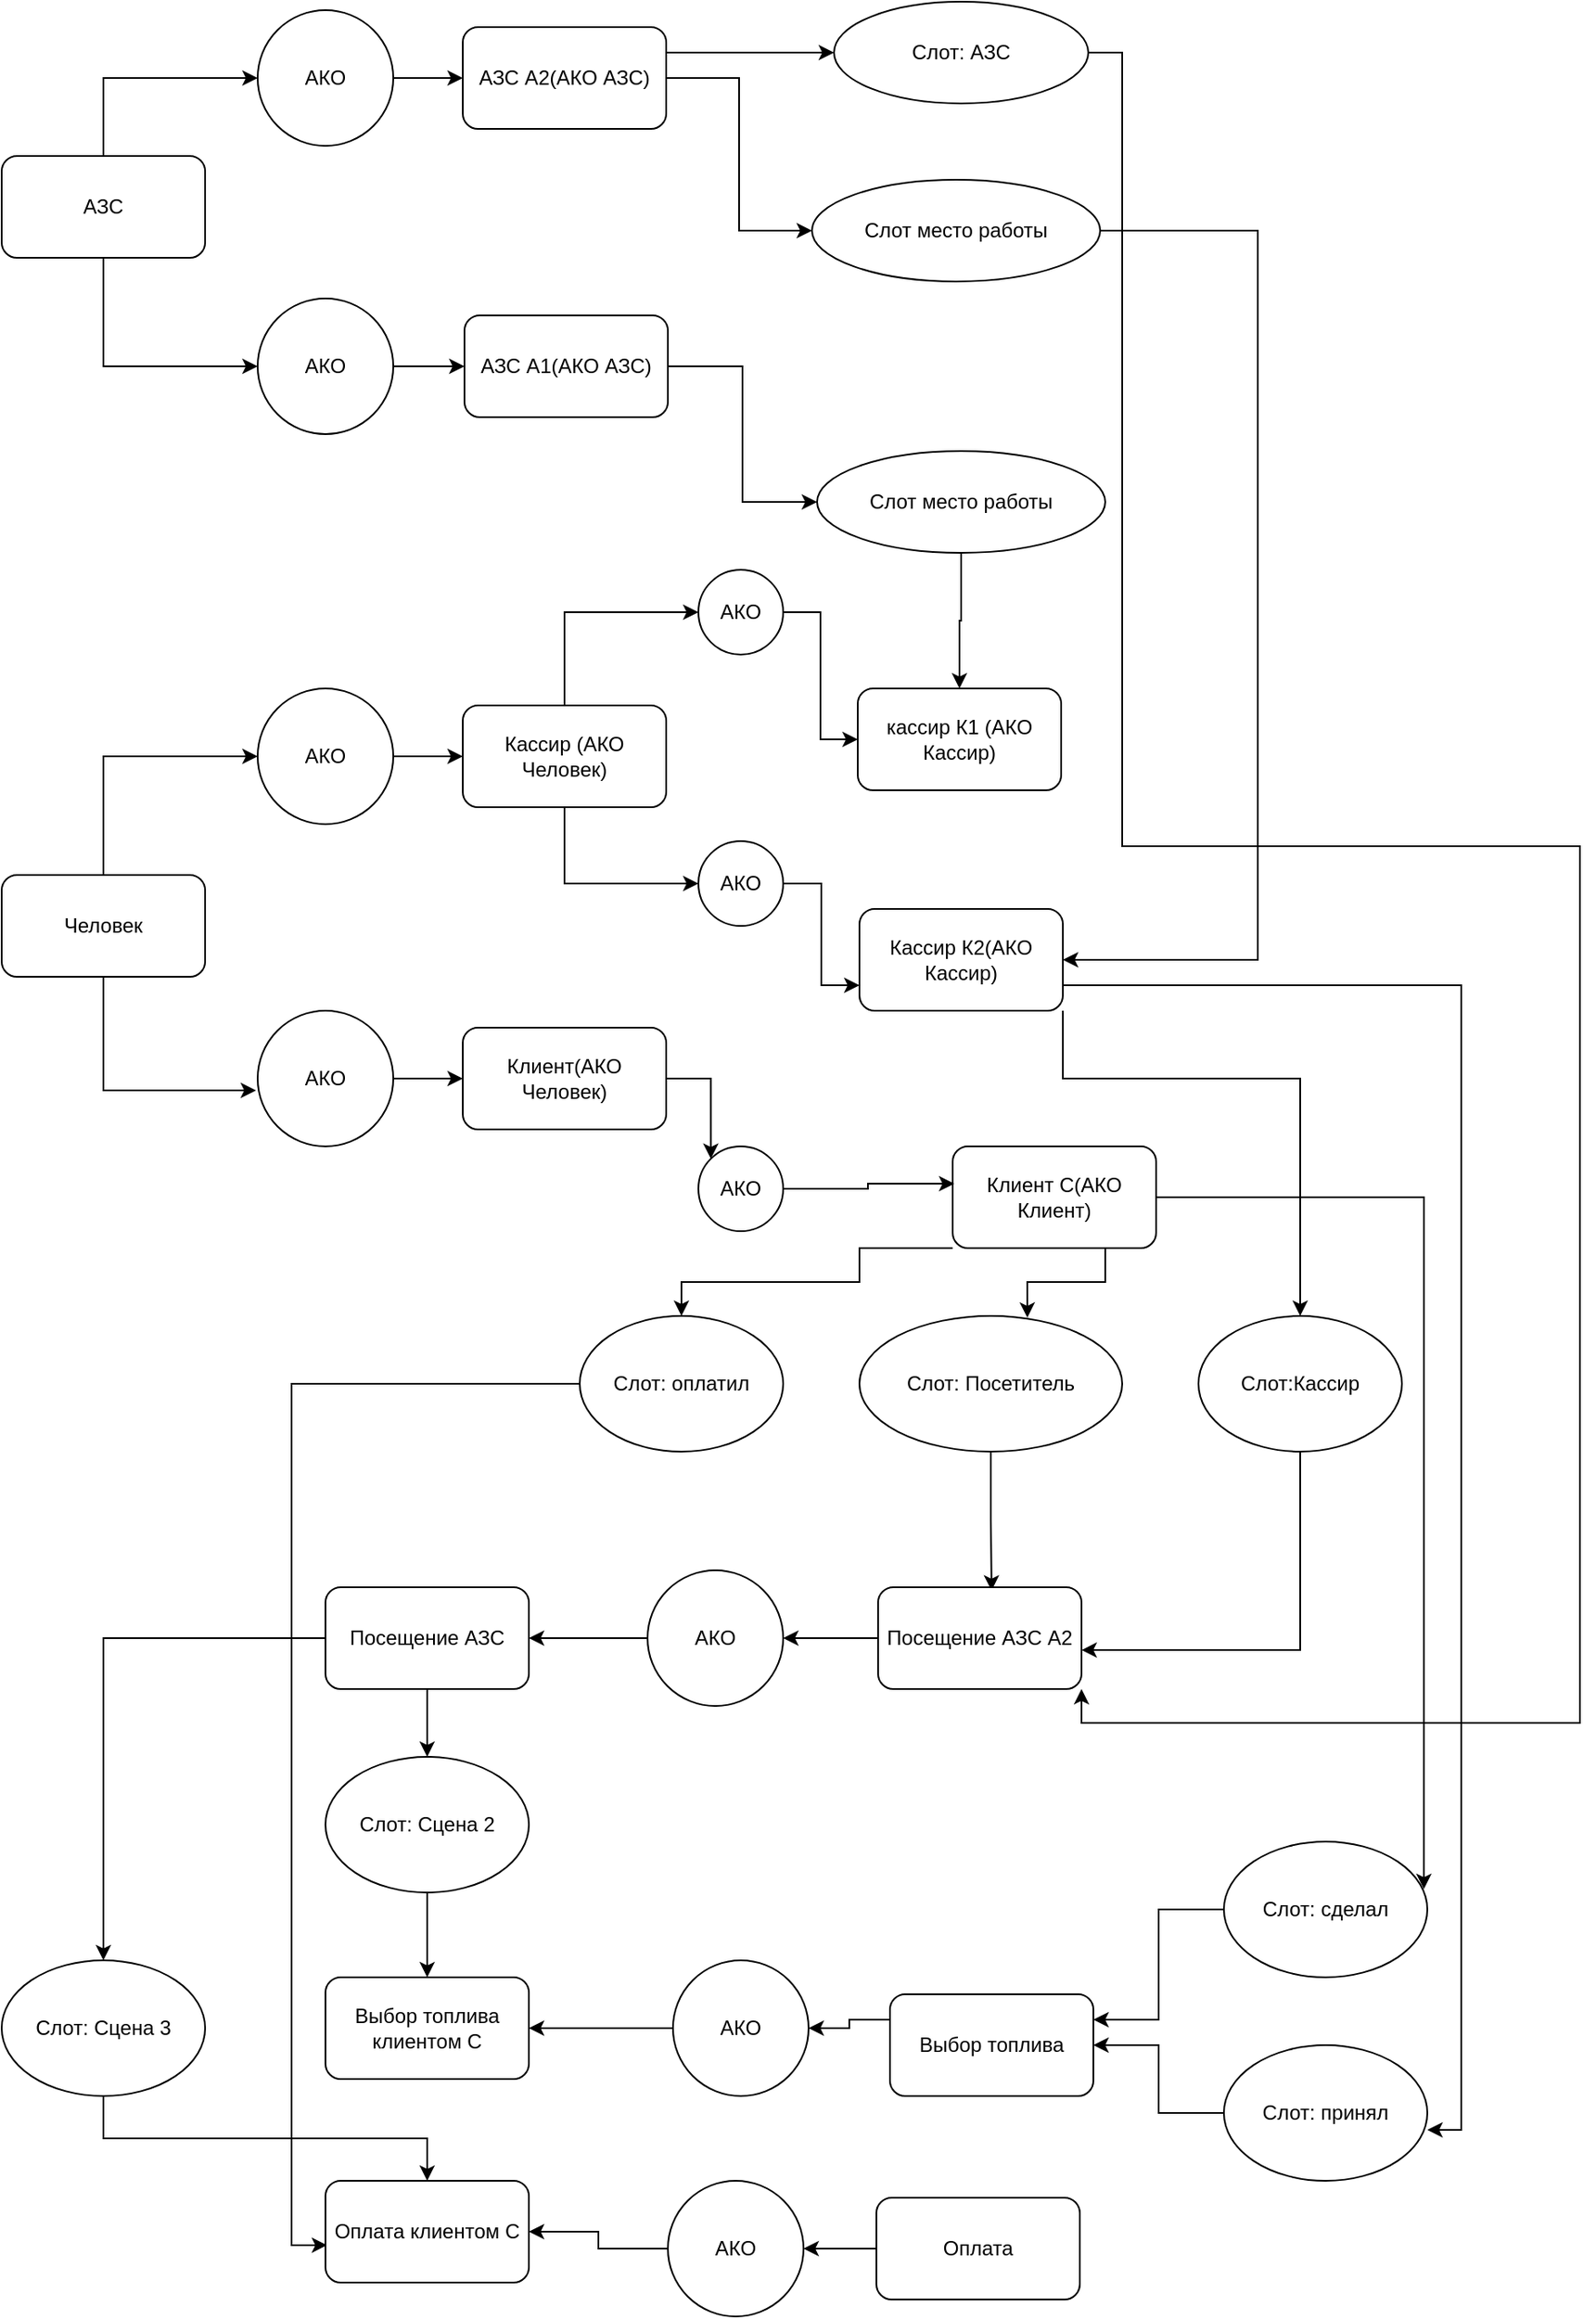 <mxfile version="20.7.4" type="github">
  <diagram id="ozDZWO07p6AlNE-au0m5" name="Страница 1">
    <mxGraphModel dx="1247" dy="764" grid="1" gridSize="10" guides="1" tooltips="1" connect="1" arrows="1" fold="1" page="1" pageScale="1" pageWidth="827" pageHeight="1169" math="0" shadow="0">
      <root>
        <mxCell id="0" />
        <mxCell id="1" parent="0" />
        <mxCell id="1aviFm9XUwX_dFxc_8CU-6" style="edgeStyle=orthogonalEdgeStyle;rounded=0;orthogonalLoop=1;jettySize=auto;html=1;exitX=0.5;exitY=0;exitDx=0;exitDy=0;entryX=0;entryY=0.5;entryDx=0;entryDy=0;" edge="1" parent="1" source="1aviFm9XUwX_dFxc_8CU-1" target="1aviFm9XUwX_dFxc_8CU-2">
          <mxGeometry relative="1" as="geometry" />
        </mxCell>
        <mxCell id="1aviFm9XUwX_dFxc_8CU-12" style="edgeStyle=orthogonalEdgeStyle;rounded=0;orthogonalLoop=1;jettySize=auto;html=1;exitX=0.5;exitY=1;exitDx=0;exitDy=0;entryX=0;entryY=0.5;entryDx=0;entryDy=0;" edge="1" parent="1" source="1aviFm9XUwX_dFxc_8CU-1" target="1aviFm9XUwX_dFxc_8CU-3">
          <mxGeometry relative="1" as="geometry" />
        </mxCell>
        <mxCell id="1aviFm9XUwX_dFxc_8CU-1" value="АЗС" style="rounded=1;whiteSpace=wrap;html=1;" vertex="1" parent="1">
          <mxGeometry x="129" y="196" width="120" height="60" as="geometry" />
        </mxCell>
        <mxCell id="1aviFm9XUwX_dFxc_8CU-8" style="edgeStyle=orthogonalEdgeStyle;rounded=0;orthogonalLoop=1;jettySize=auto;html=1;exitX=1;exitY=0.5;exitDx=0;exitDy=0;entryX=0;entryY=0.5;entryDx=0;entryDy=0;" edge="1" parent="1" source="1aviFm9XUwX_dFxc_8CU-2" target="1aviFm9XUwX_dFxc_8CU-4">
          <mxGeometry relative="1" as="geometry" />
        </mxCell>
        <mxCell id="1aviFm9XUwX_dFxc_8CU-2" value="АКО" style="ellipse;whiteSpace=wrap;html=1;aspect=fixed;" vertex="1" parent="1">
          <mxGeometry x="280" y="110" width="80" height="80" as="geometry" />
        </mxCell>
        <mxCell id="1aviFm9XUwX_dFxc_8CU-11" style="edgeStyle=orthogonalEdgeStyle;rounded=0;orthogonalLoop=1;jettySize=auto;html=1;exitX=1;exitY=0.5;exitDx=0;exitDy=0;" edge="1" parent="1" source="1aviFm9XUwX_dFxc_8CU-3" target="1aviFm9XUwX_dFxc_8CU-5">
          <mxGeometry relative="1" as="geometry" />
        </mxCell>
        <mxCell id="1aviFm9XUwX_dFxc_8CU-3" value="АКО" style="ellipse;whiteSpace=wrap;html=1;aspect=fixed;" vertex="1" parent="1">
          <mxGeometry x="280" y="280" width="80" height="80" as="geometry" />
        </mxCell>
        <mxCell id="1aviFm9XUwX_dFxc_8CU-38" style="edgeStyle=orthogonalEdgeStyle;rounded=0;orthogonalLoop=1;jettySize=auto;html=1;exitX=1;exitY=0.25;exitDx=0;exitDy=0;" edge="1" parent="1" source="1aviFm9XUwX_dFxc_8CU-4" target="1aviFm9XUwX_dFxc_8CU-13">
          <mxGeometry relative="1" as="geometry" />
        </mxCell>
        <mxCell id="1aviFm9XUwX_dFxc_8CU-39" style="edgeStyle=orthogonalEdgeStyle;rounded=0;orthogonalLoop=1;jettySize=auto;html=1;exitX=1;exitY=0.5;exitDx=0;exitDy=0;entryX=0;entryY=0.5;entryDx=0;entryDy=0;" edge="1" parent="1" source="1aviFm9XUwX_dFxc_8CU-4" target="1aviFm9XUwX_dFxc_8CU-14">
          <mxGeometry relative="1" as="geometry" />
        </mxCell>
        <mxCell id="1aviFm9XUwX_dFxc_8CU-4" value="АЗС А2(АКО АЗС)" style="rounded=1;whiteSpace=wrap;html=1;" vertex="1" parent="1">
          <mxGeometry x="401" y="120" width="120" height="60" as="geometry" />
        </mxCell>
        <mxCell id="1aviFm9XUwX_dFxc_8CU-40" style="edgeStyle=orthogonalEdgeStyle;rounded=0;orthogonalLoop=1;jettySize=auto;html=1;exitX=1;exitY=0.5;exitDx=0;exitDy=0;entryX=0;entryY=0.5;entryDx=0;entryDy=0;" edge="1" parent="1" source="1aviFm9XUwX_dFxc_8CU-5" target="1aviFm9XUwX_dFxc_8CU-15">
          <mxGeometry relative="1" as="geometry" />
        </mxCell>
        <mxCell id="1aviFm9XUwX_dFxc_8CU-5" value="АЗС А1(АКО АЗС)" style="rounded=1;whiteSpace=wrap;html=1;" vertex="1" parent="1">
          <mxGeometry x="402" y="290" width="120" height="60" as="geometry" />
        </mxCell>
        <mxCell id="1aviFm9XUwX_dFxc_8CU-79" style="edgeStyle=orthogonalEdgeStyle;rounded=0;orthogonalLoop=1;jettySize=auto;html=1;exitX=1;exitY=0.5;exitDx=0;exitDy=0;entryX=1;entryY=1;entryDx=0;entryDy=0;" edge="1" parent="1" source="1aviFm9XUwX_dFxc_8CU-13" target="1aviFm9XUwX_dFxc_8CU-47">
          <mxGeometry relative="1" as="geometry">
            <Array as="points">
              <mxPoint x="790" y="135" />
              <mxPoint x="790" y="603" />
              <mxPoint x="1060" y="603" />
              <mxPoint x="1060" y="1120" />
              <mxPoint x="766" y="1120" />
            </Array>
          </mxGeometry>
        </mxCell>
        <mxCell id="1aviFm9XUwX_dFxc_8CU-13" value="Слот: АЗС" style="ellipse;whiteSpace=wrap;html=1;" vertex="1" parent="1">
          <mxGeometry x="620" y="105" width="150" height="60" as="geometry" />
        </mxCell>
        <mxCell id="1aviFm9XUwX_dFxc_8CU-41" style="edgeStyle=orthogonalEdgeStyle;rounded=0;orthogonalLoop=1;jettySize=auto;html=1;exitX=1;exitY=0.5;exitDx=0;exitDy=0;entryX=1;entryY=0.5;entryDx=0;entryDy=0;" edge="1" parent="1" source="1aviFm9XUwX_dFxc_8CU-14" target="1aviFm9XUwX_dFxc_8CU-17">
          <mxGeometry relative="1" as="geometry">
            <Array as="points">
              <mxPoint x="870" y="240" />
              <mxPoint x="870" y="670" />
            </Array>
          </mxGeometry>
        </mxCell>
        <mxCell id="1aviFm9XUwX_dFxc_8CU-14" value="Слот место работы" style="ellipse;whiteSpace=wrap;html=1;" vertex="1" parent="1">
          <mxGeometry x="607" y="210" width="170" height="60" as="geometry" />
        </mxCell>
        <mxCell id="1aviFm9XUwX_dFxc_8CU-82" style="edgeStyle=orthogonalEdgeStyle;rounded=0;orthogonalLoop=1;jettySize=auto;html=1;exitX=0.5;exitY=1;exitDx=0;exitDy=0;entryX=0.5;entryY=0;entryDx=0;entryDy=0;" edge="1" parent="1" source="1aviFm9XUwX_dFxc_8CU-15" target="1aviFm9XUwX_dFxc_8CU-16">
          <mxGeometry relative="1" as="geometry" />
        </mxCell>
        <mxCell id="1aviFm9XUwX_dFxc_8CU-15" value="Слот место работы" style="ellipse;whiteSpace=wrap;html=1;" vertex="1" parent="1">
          <mxGeometry x="610" y="370" width="170" height="60" as="geometry" />
        </mxCell>
        <mxCell id="1aviFm9XUwX_dFxc_8CU-16" value="кассир К1 (АКО Кассир)" style="rounded=1;whiteSpace=wrap;html=1;" vertex="1" parent="1">
          <mxGeometry x="634" y="510" width="120" height="60" as="geometry" />
        </mxCell>
        <mxCell id="1aviFm9XUwX_dFxc_8CU-75" style="edgeStyle=orthogonalEdgeStyle;rounded=0;orthogonalLoop=1;jettySize=auto;html=1;exitX=1;exitY=0.75;exitDx=0;exitDy=0;entryX=1;entryY=0.625;entryDx=0;entryDy=0;entryPerimeter=0;" edge="1" parent="1" source="1aviFm9XUwX_dFxc_8CU-17" target="1aviFm9XUwX_dFxc_8CU-65">
          <mxGeometry relative="1" as="geometry" />
        </mxCell>
        <mxCell id="1aviFm9XUwX_dFxc_8CU-77" style="edgeStyle=orthogonalEdgeStyle;rounded=0;orthogonalLoop=1;jettySize=auto;html=1;exitX=1;exitY=1;exitDx=0;exitDy=0;entryX=0.5;entryY=0;entryDx=0;entryDy=0;" edge="1" parent="1" source="1aviFm9XUwX_dFxc_8CU-17" target="1aviFm9XUwX_dFxc_8CU-46">
          <mxGeometry relative="1" as="geometry">
            <Array as="points">
              <mxPoint x="755" y="740" />
              <mxPoint x="895" y="740" />
            </Array>
          </mxGeometry>
        </mxCell>
        <mxCell id="1aviFm9XUwX_dFxc_8CU-17" value="Кассир К2(АКО Кассир)" style="rounded=1;whiteSpace=wrap;html=1;" vertex="1" parent="1">
          <mxGeometry x="635" y="640" width="120" height="60" as="geometry" />
        </mxCell>
        <mxCell id="1aviFm9XUwX_dFxc_8CU-50" style="edgeStyle=orthogonalEdgeStyle;rounded=0;orthogonalLoop=1;jettySize=auto;html=1;exitX=0.75;exitY=1;exitDx=0;exitDy=0;entryX=0.639;entryY=0.013;entryDx=0;entryDy=0;entryPerimeter=0;" edge="1" parent="1" source="1aviFm9XUwX_dFxc_8CU-18" target="1aviFm9XUwX_dFxc_8CU-42">
          <mxGeometry relative="1" as="geometry" />
        </mxCell>
        <mxCell id="1aviFm9XUwX_dFxc_8CU-51" style="edgeStyle=orthogonalEdgeStyle;rounded=0;orthogonalLoop=1;jettySize=auto;html=1;exitX=0;exitY=1;exitDx=0;exitDy=0;" edge="1" parent="1" source="1aviFm9XUwX_dFxc_8CU-18" target="1aviFm9XUwX_dFxc_8CU-45">
          <mxGeometry relative="1" as="geometry">
            <Array as="points">
              <mxPoint x="635" y="860" />
              <mxPoint x="530" y="860" />
            </Array>
          </mxGeometry>
        </mxCell>
        <mxCell id="1aviFm9XUwX_dFxc_8CU-76" style="edgeStyle=orthogonalEdgeStyle;rounded=0;orthogonalLoop=1;jettySize=auto;html=1;entryX=0.983;entryY=0.35;entryDx=0;entryDy=0;entryPerimeter=0;" edge="1" parent="1" source="1aviFm9XUwX_dFxc_8CU-18" target="1aviFm9XUwX_dFxc_8CU-64">
          <mxGeometry relative="1" as="geometry" />
        </mxCell>
        <mxCell id="1aviFm9XUwX_dFxc_8CU-18" value="Клиент С(АКО Клиент)" style="rounded=1;whiteSpace=wrap;html=1;" vertex="1" parent="1">
          <mxGeometry x="690" y="780" width="120" height="60" as="geometry" />
        </mxCell>
        <mxCell id="1aviFm9XUwX_dFxc_8CU-27" style="edgeStyle=orthogonalEdgeStyle;rounded=0;orthogonalLoop=1;jettySize=auto;html=1;exitX=0.5;exitY=0;exitDx=0;exitDy=0;entryX=0;entryY=0.5;entryDx=0;entryDy=0;" edge="1" parent="1" source="1aviFm9XUwX_dFxc_8CU-19" target="1aviFm9XUwX_dFxc_8CU-20">
          <mxGeometry relative="1" as="geometry" />
        </mxCell>
        <mxCell id="1aviFm9XUwX_dFxc_8CU-28" style="edgeStyle=orthogonalEdgeStyle;rounded=0;orthogonalLoop=1;jettySize=auto;html=1;exitX=0.5;exitY=1;exitDx=0;exitDy=0;entryX=-0.012;entryY=0.588;entryDx=0;entryDy=0;entryPerimeter=0;" edge="1" parent="1" source="1aviFm9XUwX_dFxc_8CU-19" target="1aviFm9XUwX_dFxc_8CU-21">
          <mxGeometry relative="1" as="geometry" />
        </mxCell>
        <mxCell id="1aviFm9XUwX_dFxc_8CU-19" value="Человек" style="rounded=1;whiteSpace=wrap;html=1;" vertex="1" parent="1">
          <mxGeometry x="129" y="620" width="120" height="60" as="geometry" />
        </mxCell>
        <mxCell id="1aviFm9XUwX_dFxc_8CU-29" style="edgeStyle=orthogonalEdgeStyle;rounded=0;orthogonalLoop=1;jettySize=auto;html=1;exitX=1;exitY=0.5;exitDx=0;exitDy=0;" edge="1" parent="1" source="1aviFm9XUwX_dFxc_8CU-20" target="1aviFm9XUwX_dFxc_8CU-22">
          <mxGeometry relative="1" as="geometry" />
        </mxCell>
        <mxCell id="1aviFm9XUwX_dFxc_8CU-20" value="АКО" style="ellipse;whiteSpace=wrap;html=1;aspect=fixed;" vertex="1" parent="1">
          <mxGeometry x="280" y="510" width="80" height="80" as="geometry" />
        </mxCell>
        <mxCell id="1aviFm9XUwX_dFxc_8CU-30" style="edgeStyle=orthogonalEdgeStyle;rounded=0;orthogonalLoop=1;jettySize=auto;html=1;exitX=1;exitY=0.5;exitDx=0;exitDy=0;entryX=0;entryY=0.5;entryDx=0;entryDy=0;" edge="1" parent="1" source="1aviFm9XUwX_dFxc_8CU-21" target="1aviFm9XUwX_dFxc_8CU-23">
          <mxGeometry relative="1" as="geometry" />
        </mxCell>
        <mxCell id="1aviFm9XUwX_dFxc_8CU-21" value="АКО" style="ellipse;whiteSpace=wrap;html=1;aspect=fixed;" vertex="1" parent="1">
          <mxGeometry x="280" y="700" width="80" height="80" as="geometry" />
        </mxCell>
        <mxCell id="1aviFm9XUwX_dFxc_8CU-31" style="edgeStyle=orthogonalEdgeStyle;rounded=0;orthogonalLoop=1;jettySize=auto;html=1;exitX=0.5;exitY=0;exitDx=0;exitDy=0;entryX=0;entryY=0.5;entryDx=0;entryDy=0;" edge="1" parent="1" source="1aviFm9XUwX_dFxc_8CU-22" target="1aviFm9XUwX_dFxc_8CU-24">
          <mxGeometry relative="1" as="geometry" />
        </mxCell>
        <mxCell id="1aviFm9XUwX_dFxc_8CU-32" style="edgeStyle=orthogonalEdgeStyle;rounded=0;orthogonalLoop=1;jettySize=auto;html=1;exitX=0.5;exitY=1;exitDx=0;exitDy=0;entryX=0;entryY=0.5;entryDx=0;entryDy=0;" edge="1" parent="1" source="1aviFm9XUwX_dFxc_8CU-22" target="1aviFm9XUwX_dFxc_8CU-25">
          <mxGeometry relative="1" as="geometry" />
        </mxCell>
        <mxCell id="1aviFm9XUwX_dFxc_8CU-22" value="Кассир (АКО Человек)" style="rounded=1;whiteSpace=wrap;html=1;" vertex="1" parent="1">
          <mxGeometry x="401" y="520" width="120" height="60" as="geometry" />
        </mxCell>
        <mxCell id="1aviFm9XUwX_dFxc_8CU-33" style="edgeStyle=orthogonalEdgeStyle;rounded=0;orthogonalLoop=1;jettySize=auto;html=1;exitX=1;exitY=0.5;exitDx=0;exitDy=0;entryX=0;entryY=0;entryDx=0;entryDy=0;" edge="1" parent="1" source="1aviFm9XUwX_dFxc_8CU-23" target="1aviFm9XUwX_dFxc_8CU-26">
          <mxGeometry relative="1" as="geometry" />
        </mxCell>
        <mxCell id="1aviFm9XUwX_dFxc_8CU-23" value="Клиент(АКО Человек)" style="rounded=1;whiteSpace=wrap;html=1;" vertex="1" parent="1">
          <mxGeometry x="401" y="710" width="120" height="60" as="geometry" />
        </mxCell>
        <mxCell id="1aviFm9XUwX_dFxc_8CU-36" style="edgeStyle=orthogonalEdgeStyle;rounded=0;orthogonalLoop=1;jettySize=auto;html=1;exitX=1;exitY=0.5;exitDx=0;exitDy=0;entryX=0;entryY=0.5;entryDx=0;entryDy=0;" edge="1" parent="1" source="1aviFm9XUwX_dFxc_8CU-24" target="1aviFm9XUwX_dFxc_8CU-16">
          <mxGeometry relative="1" as="geometry" />
        </mxCell>
        <mxCell id="1aviFm9XUwX_dFxc_8CU-24" value="АКО" style="ellipse;whiteSpace=wrap;html=1;aspect=fixed;" vertex="1" parent="1">
          <mxGeometry x="540" y="440" width="50" height="50" as="geometry" />
        </mxCell>
        <mxCell id="1aviFm9XUwX_dFxc_8CU-37" style="edgeStyle=orthogonalEdgeStyle;rounded=0;orthogonalLoop=1;jettySize=auto;html=1;exitX=1;exitY=0.5;exitDx=0;exitDy=0;entryX=0;entryY=0.75;entryDx=0;entryDy=0;" edge="1" parent="1" source="1aviFm9XUwX_dFxc_8CU-25" target="1aviFm9XUwX_dFxc_8CU-17">
          <mxGeometry relative="1" as="geometry" />
        </mxCell>
        <mxCell id="1aviFm9XUwX_dFxc_8CU-25" value="АКО" style="ellipse;whiteSpace=wrap;html=1;aspect=fixed;" vertex="1" parent="1">
          <mxGeometry x="540" y="600" width="50" height="50" as="geometry" />
        </mxCell>
        <mxCell id="1aviFm9XUwX_dFxc_8CU-35" style="edgeStyle=orthogonalEdgeStyle;rounded=0;orthogonalLoop=1;jettySize=auto;html=1;exitX=1;exitY=0.5;exitDx=0;exitDy=0;entryX=0.008;entryY=0.367;entryDx=0;entryDy=0;entryPerimeter=0;" edge="1" parent="1" source="1aviFm9XUwX_dFxc_8CU-26" target="1aviFm9XUwX_dFxc_8CU-18">
          <mxGeometry relative="1" as="geometry" />
        </mxCell>
        <mxCell id="1aviFm9XUwX_dFxc_8CU-26" value="АКО" style="ellipse;whiteSpace=wrap;html=1;aspect=fixed;" vertex="1" parent="1">
          <mxGeometry x="540" y="780" width="50" height="50" as="geometry" />
        </mxCell>
        <mxCell id="1aviFm9XUwX_dFxc_8CU-53" style="edgeStyle=orthogonalEdgeStyle;rounded=0;orthogonalLoop=1;jettySize=auto;html=1;exitX=0.5;exitY=1;exitDx=0;exitDy=0;entryX=0.558;entryY=0.033;entryDx=0;entryDy=0;entryPerimeter=0;" edge="1" parent="1" source="1aviFm9XUwX_dFxc_8CU-42" target="1aviFm9XUwX_dFxc_8CU-47">
          <mxGeometry relative="1" as="geometry" />
        </mxCell>
        <mxCell id="1aviFm9XUwX_dFxc_8CU-42" value="Слот: Посетитель" style="ellipse;whiteSpace=wrap;html=1;" vertex="1" parent="1">
          <mxGeometry x="635" y="880" width="155" height="80" as="geometry" />
        </mxCell>
        <mxCell id="1aviFm9XUwX_dFxc_8CU-66" style="edgeStyle=orthogonalEdgeStyle;rounded=0;orthogonalLoop=1;jettySize=auto;html=1;exitX=0;exitY=0.5;exitDx=0;exitDy=0;entryX=0.008;entryY=0.633;entryDx=0;entryDy=0;entryPerimeter=0;" edge="1" parent="1" source="1aviFm9XUwX_dFxc_8CU-45" target="1aviFm9XUwX_dFxc_8CU-59">
          <mxGeometry relative="1" as="geometry" />
        </mxCell>
        <mxCell id="1aviFm9XUwX_dFxc_8CU-45" value="Слот: оплатил" style="ellipse;whiteSpace=wrap;html=1;" vertex="1" parent="1">
          <mxGeometry x="470" y="880" width="120" height="80" as="geometry" />
        </mxCell>
        <mxCell id="1aviFm9XUwX_dFxc_8CU-78" style="edgeStyle=orthogonalEdgeStyle;rounded=0;orthogonalLoop=1;jettySize=auto;html=1;exitX=0.5;exitY=1;exitDx=0;exitDy=0;entryX=1;entryY=0.617;entryDx=0;entryDy=0;entryPerimeter=0;" edge="1" parent="1" source="1aviFm9XUwX_dFxc_8CU-46" target="1aviFm9XUwX_dFxc_8CU-47">
          <mxGeometry relative="1" as="geometry" />
        </mxCell>
        <mxCell id="1aviFm9XUwX_dFxc_8CU-46" value="Слот:Кассир" style="ellipse;whiteSpace=wrap;html=1;" vertex="1" parent="1">
          <mxGeometry x="835" y="880" width="120" height="80" as="geometry" />
        </mxCell>
        <mxCell id="1aviFm9XUwX_dFxc_8CU-54" style="edgeStyle=orthogonalEdgeStyle;rounded=0;orthogonalLoop=1;jettySize=auto;html=1;exitX=0;exitY=0.5;exitDx=0;exitDy=0;entryX=1;entryY=0.5;entryDx=0;entryDy=0;" edge="1" parent="1" source="1aviFm9XUwX_dFxc_8CU-47" target="1aviFm9XUwX_dFxc_8CU-48">
          <mxGeometry relative="1" as="geometry" />
        </mxCell>
        <mxCell id="1aviFm9XUwX_dFxc_8CU-47" value="Посещение АЗС А2" style="rounded=1;whiteSpace=wrap;html=1;" vertex="1" parent="1">
          <mxGeometry x="646" y="1040" width="120" height="60" as="geometry" />
        </mxCell>
        <mxCell id="1aviFm9XUwX_dFxc_8CU-55" style="edgeStyle=orthogonalEdgeStyle;rounded=0;orthogonalLoop=1;jettySize=auto;html=1;exitX=0;exitY=0.5;exitDx=0;exitDy=0;entryX=1;entryY=0.5;entryDx=0;entryDy=0;" edge="1" parent="1" source="1aviFm9XUwX_dFxc_8CU-48" target="1aviFm9XUwX_dFxc_8CU-49">
          <mxGeometry relative="1" as="geometry" />
        </mxCell>
        <mxCell id="1aviFm9XUwX_dFxc_8CU-48" value="АКО" style="ellipse;whiteSpace=wrap;html=1;aspect=fixed;" vertex="1" parent="1">
          <mxGeometry x="510" y="1030" width="80" height="80" as="geometry" />
        </mxCell>
        <mxCell id="1aviFm9XUwX_dFxc_8CU-67" style="edgeStyle=orthogonalEdgeStyle;rounded=0;orthogonalLoop=1;jettySize=auto;html=1;exitX=0;exitY=0.5;exitDx=0;exitDy=0;" edge="1" parent="1" source="1aviFm9XUwX_dFxc_8CU-49" target="1aviFm9XUwX_dFxc_8CU-58">
          <mxGeometry relative="1" as="geometry" />
        </mxCell>
        <mxCell id="1aviFm9XUwX_dFxc_8CU-80" style="edgeStyle=orthogonalEdgeStyle;rounded=0;orthogonalLoop=1;jettySize=auto;html=1;exitX=0.5;exitY=1;exitDx=0;exitDy=0;entryX=0.5;entryY=0;entryDx=0;entryDy=0;" edge="1" parent="1" source="1aviFm9XUwX_dFxc_8CU-49" target="1aviFm9XUwX_dFxc_8CU-56">
          <mxGeometry relative="1" as="geometry" />
        </mxCell>
        <mxCell id="1aviFm9XUwX_dFxc_8CU-49" value="Посещение АЗС" style="rounded=1;whiteSpace=wrap;html=1;" vertex="1" parent="1">
          <mxGeometry x="320" y="1040" width="120" height="60" as="geometry" />
        </mxCell>
        <mxCell id="1aviFm9XUwX_dFxc_8CU-81" style="edgeStyle=orthogonalEdgeStyle;rounded=0;orthogonalLoop=1;jettySize=auto;html=1;exitX=0.5;exitY=1;exitDx=0;exitDy=0;entryX=0.5;entryY=0;entryDx=0;entryDy=0;" edge="1" parent="1" source="1aviFm9XUwX_dFxc_8CU-56" target="1aviFm9XUwX_dFxc_8CU-57">
          <mxGeometry relative="1" as="geometry" />
        </mxCell>
        <mxCell id="1aviFm9XUwX_dFxc_8CU-56" value="Слот: Сцена 2" style="ellipse;whiteSpace=wrap;html=1;" vertex="1" parent="1">
          <mxGeometry x="320" y="1140" width="120" height="80" as="geometry" />
        </mxCell>
        <mxCell id="1aviFm9XUwX_dFxc_8CU-57" value="Выбор топлива клиентом С" style="rounded=1;whiteSpace=wrap;html=1;" vertex="1" parent="1">
          <mxGeometry x="320" y="1270" width="120" height="60" as="geometry" />
        </mxCell>
        <mxCell id="1aviFm9XUwX_dFxc_8CU-68" style="edgeStyle=orthogonalEdgeStyle;rounded=0;orthogonalLoop=1;jettySize=auto;html=1;exitX=0.5;exitY=1;exitDx=0;exitDy=0;" edge="1" parent="1" source="1aviFm9XUwX_dFxc_8CU-58" target="1aviFm9XUwX_dFxc_8CU-59">
          <mxGeometry relative="1" as="geometry" />
        </mxCell>
        <mxCell id="1aviFm9XUwX_dFxc_8CU-58" value="Слот: Cцена 3" style="ellipse;whiteSpace=wrap;html=1;" vertex="1" parent="1">
          <mxGeometry x="129" y="1260" width="120" height="80" as="geometry" />
        </mxCell>
        <mxCell id="1aviFm9XUwX_dFxc_8CU-59" value="Оплата клиентом С" style="rounded=1;whiteSpace=wrap;html=1;" vertex="1" parent="1">
          <mxGeometry x="320" y="1390" width="120" height="60" as="geometry" />
        </mxCell>
        <mxCell id="1aviFm9XUwX_dFxc_8CU-69" style="edgeStyle=orthogonalEdgeStyle;rounded=0;orthogonalLoop=1;jettySize=auto;html=1;exitX=0;exitY=0.5;exitDx=0;exitDy=0;entryX=1;entryY=0.5;entryDx=0;entryDy=0;" edge="1" parent="1" source="1aviFm9XUwX_dFxc_8CU-60" target="1aviFm9XUwX_dFxc_8CU-57">
          <mxGeometry relative="1" as="geometry" />
        </mxCell>
        <mxCell id="1aviFm9XUwX_dFxc_8CU-60" value="АКО" style="ellipse;whiteSpace=wrap;html=1;aspect=fixed;" vertex="1" parent="1">
          <mxGeometry x="525" y="1260" width="80" height="80" as="geometry" />
        </mxCell>
        <mxCell id="1aviFm9XUwX_dFxc_8CU-70" style="edgeStyle=orthogonalEdgeStyle;rounded=0;orthogonalLoop=1;jettySize=auto;html=1;exitX=0;exitY=0.5;exitDx=0;exitDy=0;" edge="1" parent="1" source="1aviFm9XUwX_dFxc_8CU-61" target="1aviFm9XUwX_dFxc_8CU-59">
          <mxGeometry relative="1" as="geometry" />
        </mxCell>
        <mxCell id="1aviFm9XUwX_dFxc_8CU-61" value="АКО" style="ellipse;whiteSpace=wrap;html=1;aspect=fixed;" vertex="1" parent="1">
          <mxGeometry x="522" y="1390" width="80" height="80" as="geometry" />
        </mxCell>
        <mxCell id="1aviFm9XUwX_dFxc_8CU-72" style="edgeStyle=orthogonalEdgeStyle;rounded=0;orthogonalLoop=1;jettySize=auto;html=1;exitX=0;exitY=0.25;exitDx=0;exitDy=0;entryX=1;entryY=0.5;entryDx=0;entryDy=0;" edge="1" parent="1" source="1aviFm9XUwX_dFxc_8CU-62" target="1aviFm9XUwX_dFxc_8CU-60">
          <mxGeometry relative="1" as="geometry" />
        </mxCell>
        <mxCell id="1aviFm9XUwX_dFxc_8CU-62" value="Выбор топлива" style="rounded=1;whiteSpace=wrap;html=1;" vertex="1" parent="1">
          <mxGeometry x="653" y="1280" width="120" height="60" as="geometry" />
        </mxCell>
        <mxCell id="1aviFm9XUwX_dFxc_8CU-71" style="edgeStyle=orthogonalEdgeStyle;rounded=0;orthogonalLoop=1;jettySize=auto;html=1;exitX=0;exitY=0.5;exitDx=0;exitDy=0;entryX=1;entryY=0.5;entryDx=0;entryDy=0;" edge="1" parent="1" source="1aviFm9XUwX_dFxc_8CU-63" target="1aviFm9XUwX_dFxc_8CU-61">
          <mxGeometry relative="1" as="geometry" />
        </mxCell>
        <mxCell id="1aviFm9XUwX_dFxc_8CU-63" value="Оплата" style="rounded=1;whiteSpace=wrap;html=1;" vertex="1" parent="1">
          <mxGeometry x="645" y="1400" width="120" height="60" as="geometry" />
        </mxCell>
        <mxCell id="1aviFm9XUwX_dFxc_8CU-73" style="edgeStyle=orthogonalEdgeStyle;rounded=0;orthogonalLoop=1;jettySize=auto;html=1;exitX=0;exitY=0.5;exitDx=0;exitDy=0;entryX=1;entryY=0.25;entryDx=0;entryDy=0;" edge="1" parent="1" source="1aviFm9XUwX_dFxc_8CU-64" target="1aviFm9XUwX_dFxc_8CU-62">
          <mxGeometry relative="1" as="geometry" />
        </mxCell>
        <mxCell id="1aviFm9XUwX_dFxc_8CU-64" value="Слот: сделал" style="ellipse;whiteSpace=wrap;html=1;" vertex="1" parent="1">
          <mxGeometry x="850" y="1190" width="120" height="80" as="geometry" />
        </mxCell>
        <mxCell id="1aviFm9XUwX_dFxc_8CU-74" value="" style="edgeStyle=orthogonalEdgeStyle;rounded=0;orthogonalLoop=1;jettySize=auto;html=1;" edge="1" parent="1" source="1aviFm9XUwX_dFxc_8CU-65" target="1aviFm9XUwX_dFxc_8CU-62">
          <mxGeometry relative="1" as="geometry" />
        </mxCell>
        <mxCell id="1aviFm9XUwX_dFxc_8CU-65" value="Слот: принял" style="ellipse;whiteSpace=wrap;html=1;" vertex="1" parent="1">
          <mxGeometry x="850" y="1310" width="120" height="80" as="geometry" />
        </mxCell>
      </root>
    </mxGraphModel>
  </diagram>
</mxfile>
